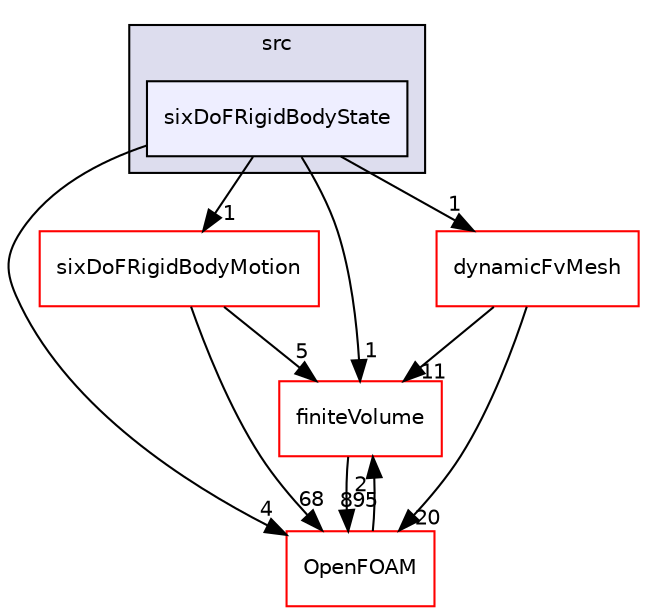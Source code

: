 digraph "src/sixDoFRigidBodyState" {
  bgcolor=transparent;
  compound=true
  node [ fontsize="10", fontname="Helvetica"];
  edge [ labelfontsize="10", labelfontname="Helvetica"];
  subgraph clusterdir_68267d1309a1af8e8297ef4c3efbcdba {
    graph [ bgcolor="#ddddee", pencolor="black", label="src" fontname="Helvetica", fontsize="10", URL="dir_68267d1309a1af8e8297ef4c3efbcdba.html"]
  dir_14e331e67101cc057301cc1df6ab224e [shape=box, label="sixDoFRigidBodyState", style="filled", fillcolor="#eeeeff", pencolor="black", URL="dir_14e331e67101cc057301cc1df6ab224e.html"];
  }
  dir_9bd15774b555cf7259a6fa18f99fe99b [shape=box label="finiteVolume" color="red" URL="dir_9bd15774b555cf7259a6fa18f99fe99b.html"];
  dir_c5473ff19b20e6ec4dfe5c310b3778a8 [shape=box label="OpenFOAM" color="red" URL="dir_c5473ff19b20e6ec4dfe5c310b3778a8.html"];
  dir_a5b93d9ceb327a1197b724c6aefedcbd [shape=box label="sixDoFRigidBodyMotion" color="red" URL="dir_a5b93d9ceb327a1197b724c6aefedcbd.html"];
  dir_7045e8b584c9485727394e576736d39b [shape=box label="dynamicFvMesh" color="red" URL="dir_7045e8b584c9485727394e576736d39b.html"];
  dir_9bd15774b555cf7259a6fa18f99fe99b->dir_c5473ff19b20e6ec4dfe5c310b3778a8 [headlabel="895", labeldistance=1.5 headhref="dir_000814_002151.html"];
  dir_14e331e67101cc057301cc1df6ab224e->dir_9bd15774b555cf7259a6fa18f99fe99b [headlabel="1", labeldistance=1.5 headhref="dir_003622_000814.html"];
  dir_14e331e67101cc057301cc1df6ab224e->dir_c5473ff19b20e6ec4dfe5c310b3778a8 [headlabel="4", labeldistance=1.5 headhref="dir_003622_002151.html"];
  dir_14e331e67101cc057301cc1df6ab224e->dir_a5b93d9ceb327a1197b724c6aefedcbd [headlabel="1", labeldistance=1.5 headhref="dir_003622_003521.html"];
  dir_14e331e67101cc057301cc1df6ab224e->dir_7045e8b584c9485727394e576736d39b [headlabel="1", labeldistance=1.5 headhref="dir_003622_000578.html"];
  dir_c5473ff19b20e6ec4dfe5c310b3778a8->dir_9bd15774b555cf7259a6fa18f99fe99b [headlabel="2", labeldistance=1.5 headhref="dir_002151_000814.html"];
  dir_a5b93d9ceb327a1197b724c6aefedcbd->dir_9bd15774b555cf7259a6fa18f99fe99b [headlabel="5", labeldistance=1.5 headhref="dir_003521_000814.html"];
  dir_a5b93d9ceb327a1197b724c6aefedcbd->dir_c5473ff19b20e6ec4dfe5c310b3778a8 [headlabel="68", labeldistance=1.5 headhref="dir_003521_002151.html"];
  dir_7045e8b584c9485727394e576736d39b->dir_9bd15774b555cf7259a6fa18f99fe99b [headlabel="11", labeldistance=1.5 headhref="dir_000578_000814.html"];
  dir_7045e8b584c9485727394e576736d39b->dir_c5473ff19b20e6ec4dfe5c310b3778a8 [headlabel="20", labeldistance=1.5 headhref="dir_000578_002151.html"];
}
